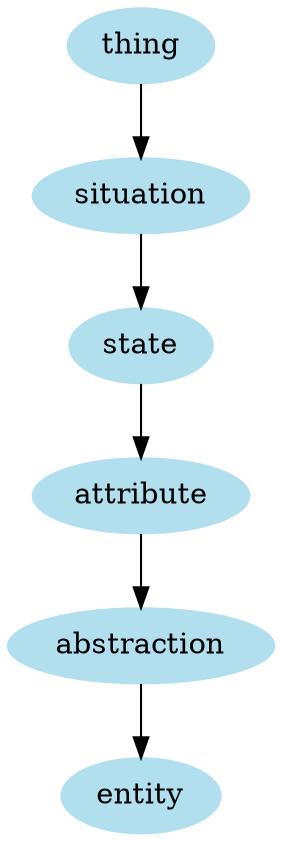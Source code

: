 digraph unix {
	node [color=lightblue2 style=filled]
	size="6,6"
	thing -> situation
	situation -> state
	state -> attribute
	attribute -> abstraction
	abstraction -> entity
}
